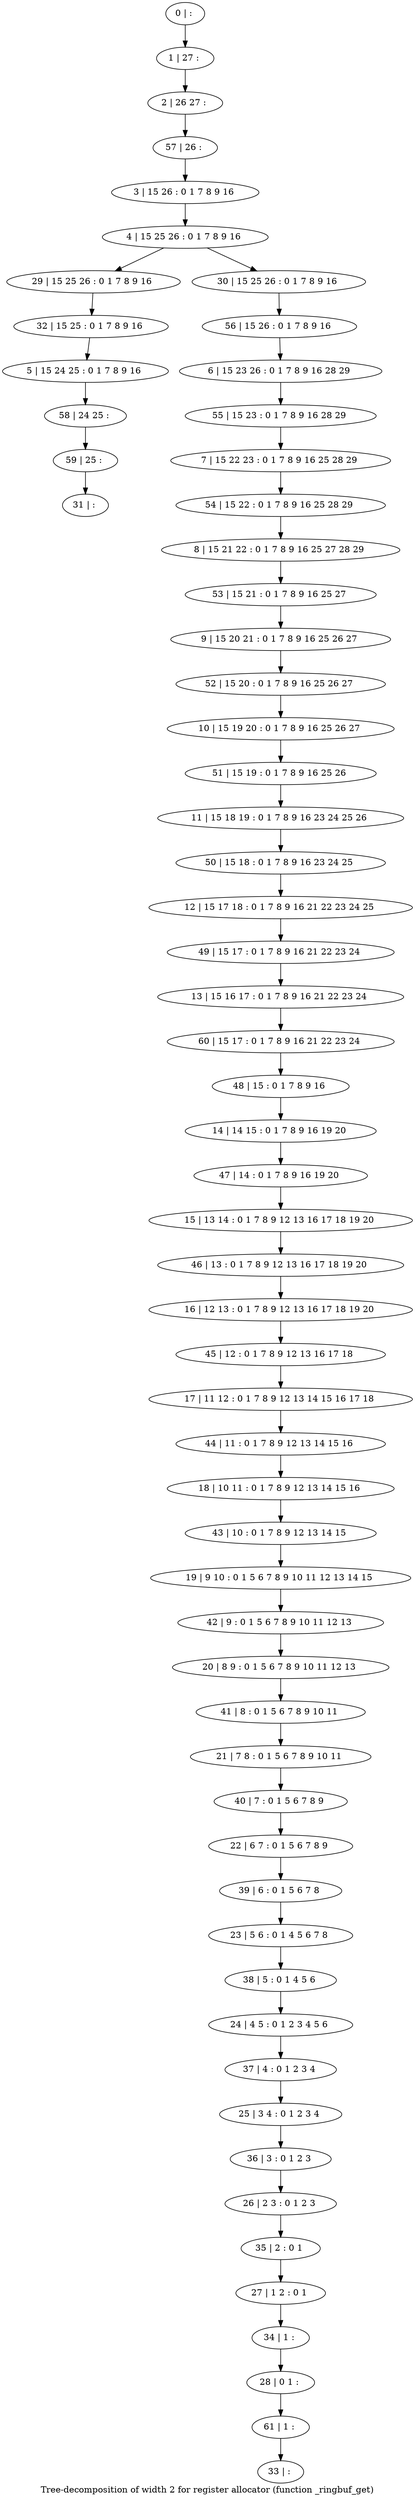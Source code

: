 digraph G {
graph [label="Tree-decomposition of width 2 for register allocator (function _ringbuf_get)"]
0[label="0 | : "];
1[label="1 | 27 : "];
2[label="2 | 26 27 : "];
3[label="3 | 15 26 : 0 1 7 8 9 16 "];
4[label="4 | 15 25 26 : 0 1 7 8 9 16 "];
5[label="5 | 15 24 25 : 0 1 7 8 9 16 "];
6[label="6 | 15 23 26 : 0 1 7 8 9 16 28 29 "];
7[label="7 | 15 22 23 : 0 1 7 8 9 16 25 28 29 "];
8[label="8 | 15 21 22 : 0 1 7 8 9 16 25 27 28 29 "];
9[label="9 | 15 20 21 : 0 1 7 8 9 16 25 26 27 "];
10[label="10 | 15 19 20 : 0 1 7 8 9 16 25 26 27 "];
11[label="11 | 15 18 19 : 0 1 7 8 9 16 23 24 25 26 "];
12[label="12 | 15 17 18 : 0 1 7 8 9 16 21 22 23 24 25 "];
13[label="13 | 15 16 17 : 0 1 7 8 9 16 21 22 23 24 "];
14[label="14 | 14 15 : 0 1 7 8 9 16 19 20 "];
15[label="15 | 13 14 : 0 1 7 8 9 12 13 16 17 18 19 20 "];
16[label="16 | 12 13 : 0 1 7 8 9 12 13 16 17 18 19 20 "];
17[label="17 | 11 12 : 0 1 7 8 9 12 13 14 15 16 17 18 "];
18[label="18 | 10 11 : 0 1 7 8 9 12 13 14 15 16 "];
19[label="19 | 9 10 : 0 1 5 6 7 8 9 10 11 12 13 14 15 "];
20[label="20 | 8 9 : 0 1 5 6 7 8 9 10 11 12 13 "];
21[label="21 | 7 8 : 0 1 5 6 7 8 9 10 11 "];
22[label="22 | 6 7 : 0 1 5 6 7 8 9 "];
23[label="23 | 5 6 : 0 1 4 5 6 7 8 "];
24[label="24 | 4 5 : 0 1 2 3 4 5 6 "];
25[label="25 | 3 4 : 0 1 2 3 4 "];
26[label="26 | 2 3 : 0 1 2 3 "];
27[label="27 | 1 2 : 0 1 "];
28[label="28 | 0 1 : "];
29[label="29 | 15 25 26 : 0 1 7 8 9 16 "];
30[label="30 | 15 25 26 : 0 1 7 8 9 16 "];
31[label="31 | : "];
32[label="32 | 15 25 : 0 1 7 8 9 16 "];
33[label="33 | : "];
34[label="34 | 1 : "];
35[label="35 | 2 : 0 1 "];
36[label="36 | 3 : 0 1 2 3 "];
37[label="37 | 4 : 0 1 2 3 4 "];
38[label="38 | 5 : 0 1 4 5 6 "];
39[label="39 | 6 : 0 1 5 6 7 8 "];
40[label="40 | 7 : 0 1 5 6 7 8 9 "];
41[label="41 | 8 : 0 1 5 6 7 8 9 10 11 "];
42[label="42 | 9 : 0 1 5 6 7 8 9 10 11 12 13 "];
43[label="43 | 10 : 0 1 7 8 9 12 13 14 15 "];
44[label="44 | 11 : 0 1 7 8 9 12 13 14 15 16 "];
45[label="45 | 12 : 0 1 7 8 9 12 13 16 17 18 "];
46[label="46 | 13 : 0 1 7 8 9 12 13 16 17 18 19 20 "];
47[label="47 | 14 : 0 1 7 8 9 16 19 20 "];
48[label="48 | 15 : 0 1 7 8 9 16 "];
49[label="49 | 15 17 : 0 1 7 8 9 16 21 22 23 24 "];
50[label="50 | 15 18 : 0 1 7 8 9 16 23 24 25 "];
51[label="51 | 15 19 : 0 1 7 8 9 16 25 26 "];
52[label="52 | 15 20 : 0 1 7 8 9 16 25 26 27 "];
53[label="53 | 15 21 : 0 1 7 8 9 16 25 27 "];
54[label="54 | 15 22 : 0 1 7 8 9 16 25 28 29 "];
55[label="55 | 15 23 : 0 1 7 8 9 16 28 29 "];
56[label="56 | 15 26 : 0 1 7 8 9 16 "];
57[label="57 | 26 : "];
58[label="58 | 24 25 : "];
59[label="59 | 25 : "];
60[label="60 | 15 17 : 0 1 7 8 9 16 21 22 23 24 "];
61[label="61 | 1 : "];
0->1 ;
1->2 ;
3->4 ;
4->29 ;
4->30 ;
32->5 ;
29->32 ;
34->28 ;
27->34 ;
35->27 ;
26->35 ;
36->26 ;
25->36 ;
37->25 ;
24->37 ;
38->24 ;
23->38 ;
39->23 ;
22->39 ;
40->22 ;
21->40 ;
41->21 ;
20->41 ;
42->20 ;
19->42 ;
43->19 ;
18->43 ;
44->18 ;
17->44 ;
45->17 ;
16->45 ;
46->16 ;
15->46 ;
47->15 ;
14->47 ;
48->14 ;
49->13 ;
12->49 ;
50->12 ;
11->50 ;
51->11 ;
10->51 ;
52->10 ;
9->52 ;
53->9 ;
8->53 ;
54->8 ;
7->54 ;
55->7 ;
6->55 ;
56->6 ;
30->56 ;
57->3 ;
2->57 ;
5->58 ;
59->31 ;
58->59 ;
60->48 ;
13->60 ;
61->33 ;
28->61 ;
}
